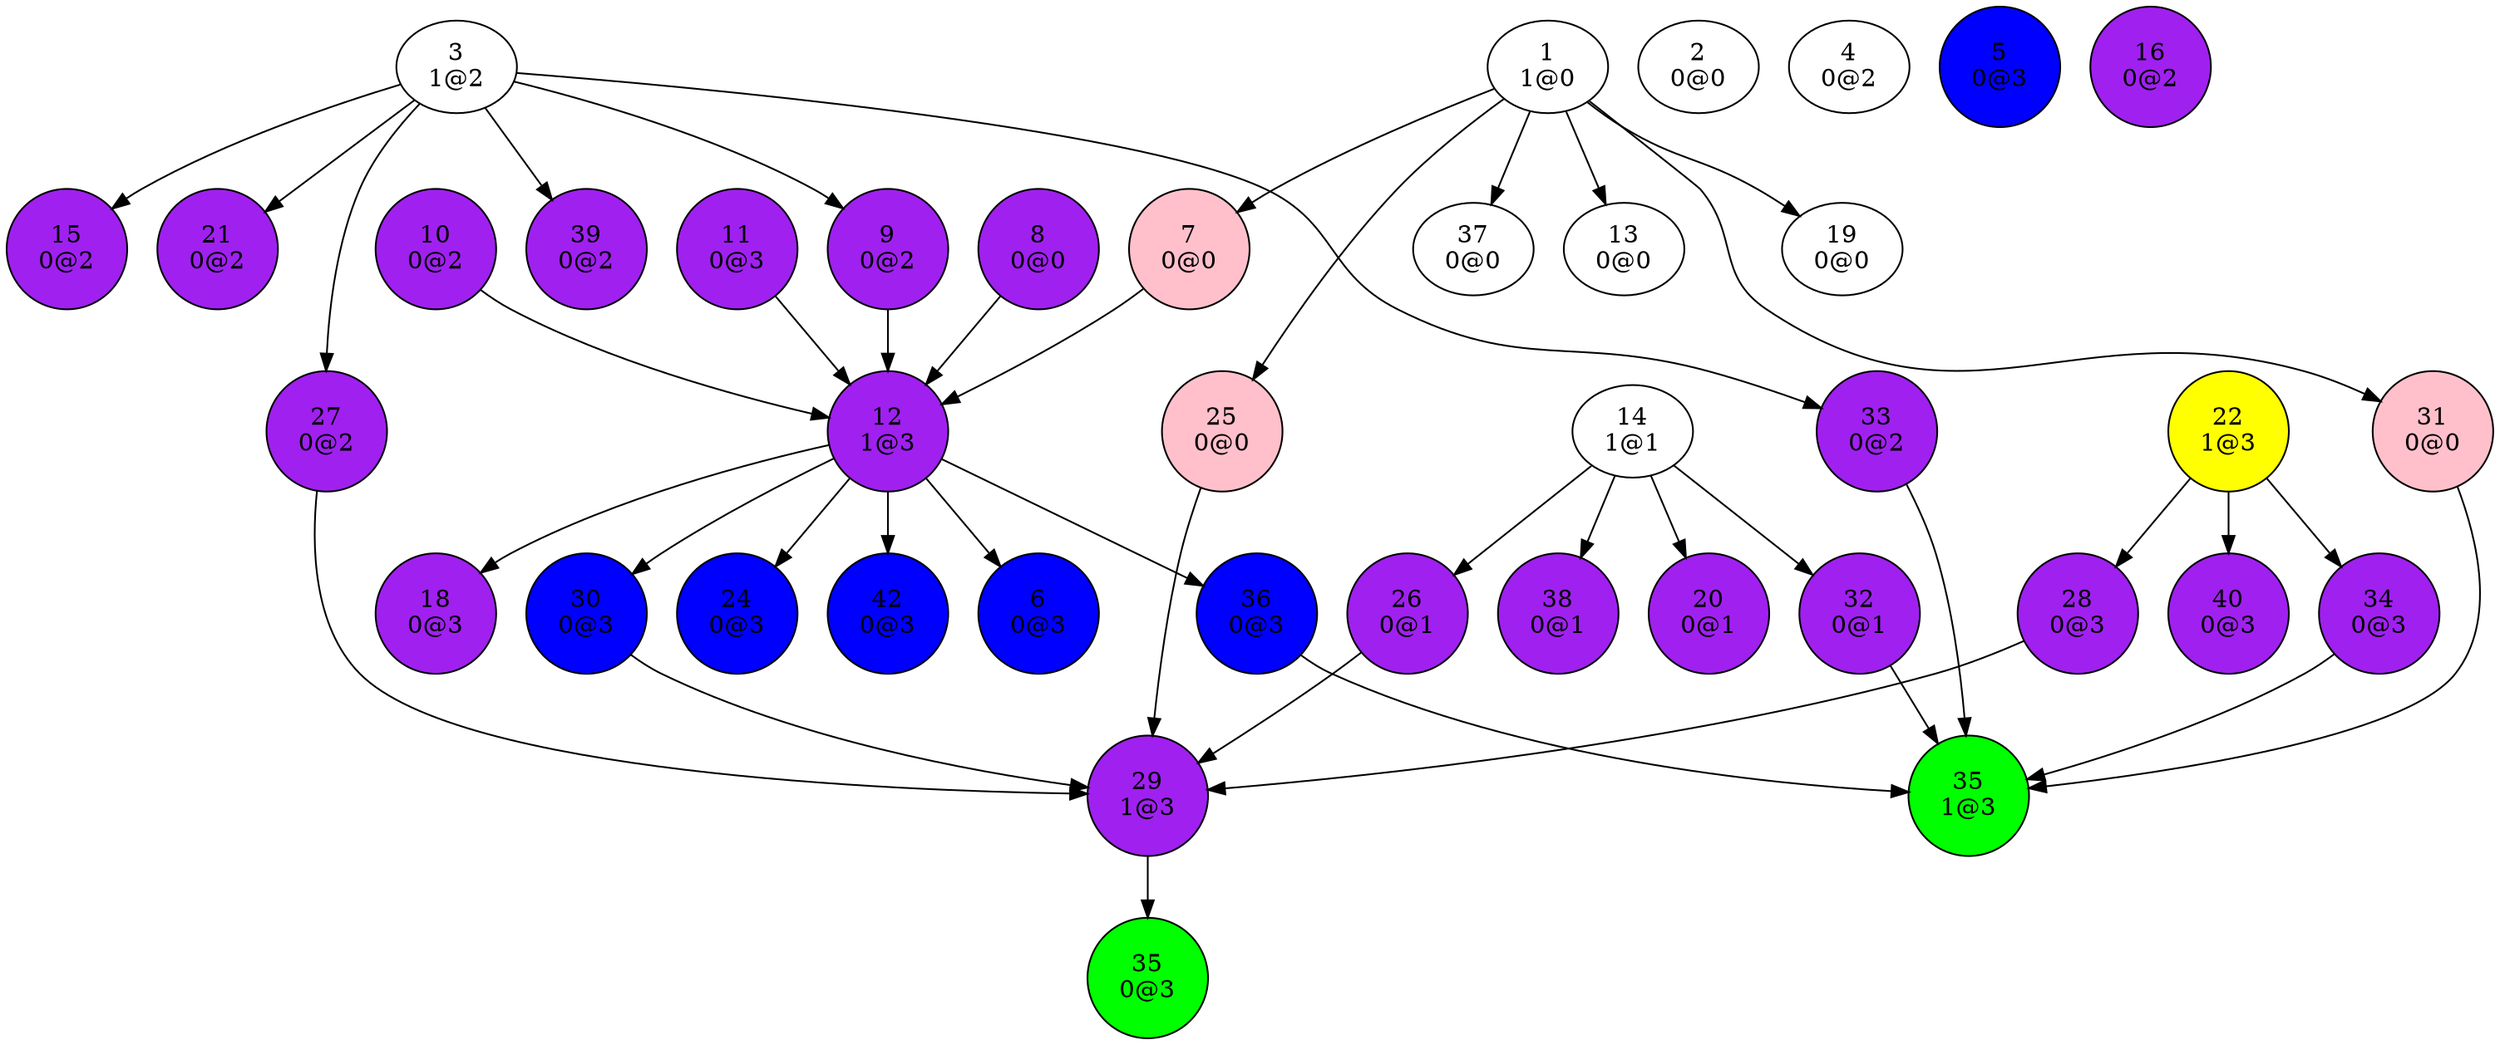 digraph {
"1
1@0"->"7
0@0";
"1
1@0"->"13
0@0";
"1
1@0"->"19
0@0";
"1
1@0"->"25
0@0";
"1
1@0"->"31
0@0";
"1
1@0"->"37
0@0";
"2
0@0";
"3
1@2"->"9
0@2";
"3
1@2"->"15
0@2";
"3
1@2"->"21
0@2";
"3
1@2"->"27
0@2";
"3
1@2"->"33
0@2";
"3
1@2"->"39
0@2";
"4
0@2";
"5
0@3";
"6
0@3";
"7
0@0"->"12
1@3";
"8
0@0"->"12
1@3";
"9
0@2"->"12
1@3";
"10
0@2"->"12
1@3";
"11
0@3"->"12
1@3";
"12
1@3"->"6
0@3";
"12
1@3"->"18
0@3";
"12
1@3"->"24
0@3";
"12
1@3"->"30
0@3";
"12
1@3"->"36
0@3";
"12
1@3"->"42
0@3";
"13
0@0";
"14
1@1"->"20
0@1";
"14
1@1"->"26
0@1";
"14
1@1"->"32
0@1";
"14
1@1"->"38
0@1";
"15
0@2";
"16
0@2";
"18
0@3";
"19
0@0";
"20
0@1";
"21
0@2";
"22
1@3"->"28
0@3";
"22
1@3"->"34
0@3";
"22
1@3"->"40
0@3";
"24
0@3";
"25
0@0"->"29
1@3";
"26
0@1"->"29
1@3";
"27
0@2"->"29
1@3";
"28
0@3"->"29
1@3";
"29
1@3"->"35
0@3";
"30
0@3"->"29
1@3";
"31
0@0"->"35
1@3";
"32
0@1"->"35
1@3";
"33
0@2"->"35
1@3";
"34
0@3"->"35
1@3";
"35
0@3";
"35
1@3";
"36
0@3"->"35
1@3";
"37
0@0";
"38
0@1";
"39
0@2";
"40
0@3";
"42
0@3";
"5
0@3"[shape=circle, style=filled, fillcolor=blue];
"6
0@3"[shape=circle, style=filled, fillcolor=blue];
"7
0@0"[shape=circle, style=filled, fillcolor=pink];
"8
0@0"[shape=circle, style=filled, fillcolor=purple];
"9
0@2"[shape=circle, style=filled, fillcolor=purple];
"10
0@2"[shape=circle, style=filled, fillcolor=purple];
"11
0@3"[shape=circle, style=filled, fillcolor=purple];
"12
1@3"[shape=circle, style=filled, fillcolor=purple];
"15
0@2"[shape=circle, style=filled, fillcolor=purple];
"16
0@2"[shape=circle, style=filled, fillcolor=purple];
"18
0@3"[shape=circle, style=filled, fillcolor=purple];
"20
0@1"[shape=circle, style=filled, fillcolor=purple];
"21
0@2"[shape=circle, style=filled, fillcolor=purple];
"22
1@3"[shape=circle, style=filled, fillcolor=yellow];
"24
0@3"[shape=circle, style=filled, fillcolor=blue];
"25
0@0"[shape=circle, style=filled, fillcolor=pink];
"26
0@1"[shape=circle, style=filled, fillcolor=purple];
"27
0@2"[shape=circle, style=filled, fillcolor=purple];
"28
0@3"[shape=circle, style=filled, fillcolor=purple];
"29
1@3"[shape=circle, style=filled, fillcolor=purple];
"30
0@3"[shape=circle, style=filled, fillcolor=blue];
"31
0@0"[shape=circle, style=filled, fillcolor=pink];
"32
0@1"[shape=circle, style=filled, fillcolor=purple];
"33
0@2"[shape=circle, style=filled, fillcolor=purple];
"34
0@3"[shape=circle, style=filled, fillcolor=purple];
"35
0@3"[shape=circle, style=filled, fillcolor=green];
"35
1@3"[shape=circle, style=filled, fillcolor=green];
"36
0@3"[shape=circle, style=filled, fillcolor=blue];
"38
0@1"[shape=circle, style=filled, fillcolor=purple];
"39
0@2"[shape=circle, style=filled, fillcolor=purple];
"40
0@3"[shape=circle, style=filled, fillcolor=purple];
"42
0@3"[shape=circle, style=filled, fillcolor=blue];
}